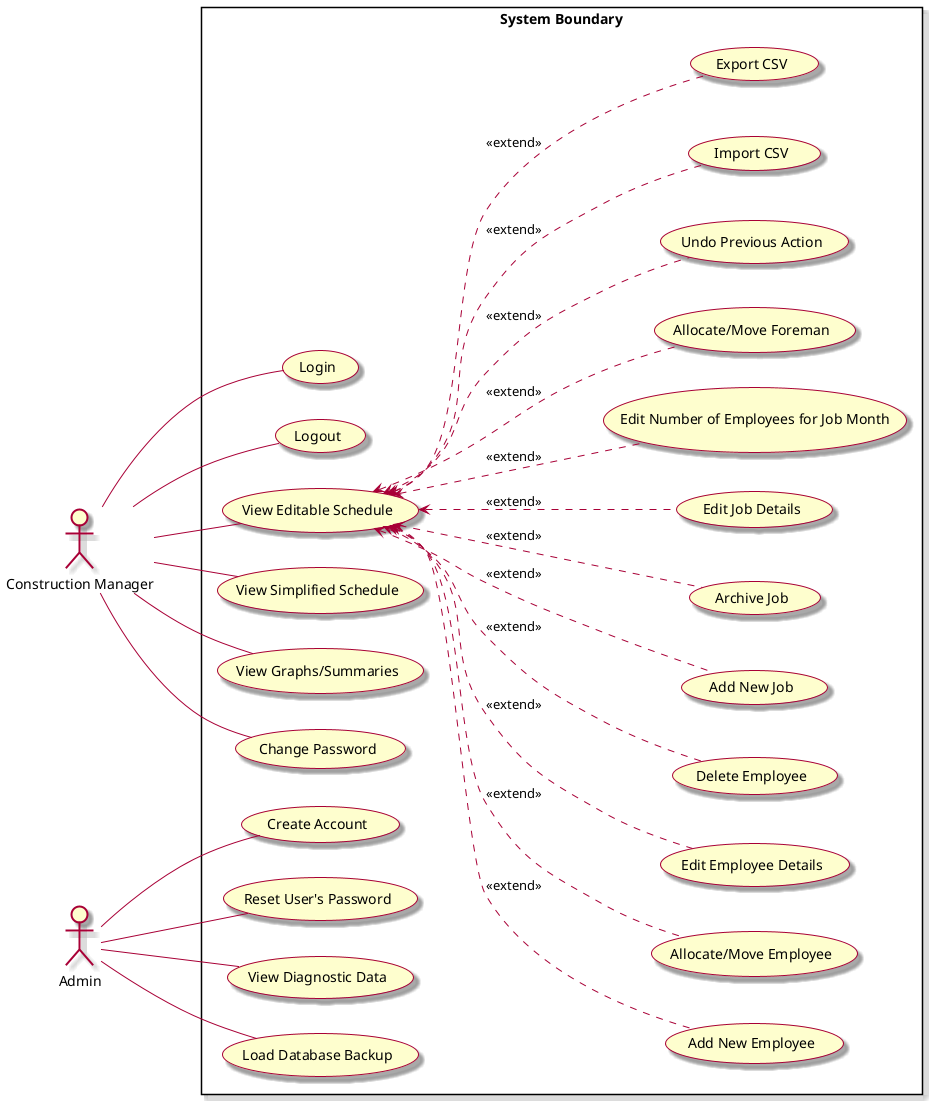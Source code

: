 @startuml

skin rose
left to right direction

actor "Construction Manager" AS ConMan
actor "Admin" AS admin

rectangle "System Boundary" {
    'Account stuff
    ConMan -- (Login)
    ConMan -- (Logout)

    (View Editable Schedule) AS VES
    (View Simplified Schedule) AS VSS
    ConMan -- VES
    ConMan -- VSS

    VES <... (Add New Employee) : <<extend>>
    VES <... (Allocate/Move Employee) : <<extend>>
    VES <... (Edit Employee Details) : <<extend>>
    VES <... (Delete Employee) : <<extend>>

    VES <... (Add New Job) : <<extend>>
    VES <... (Archive Job) : <<extend>>
    VES <... (Edit Job Details) : <<extend>>

    VES <... (Edit Number of Employees for Job Month) : <<extend>>
    VES <... (Allocate/Move Foreman) : <<extend>>
    VES <... (Undo Previous Action) : <<extend>>
    VES <... (Import CSV) : <<extend>>
    VES <... (Export CSV) : <<extend>>
    ConMan -- (View Graphs/Summaries)


    admin -- (Create Account)
    admin -- (Reset User's Password) 
    admin -- (View Diagnostic Data)
    admin -- (Load Database Backup)
    ConMan -- (Change Password)
}
@enduml